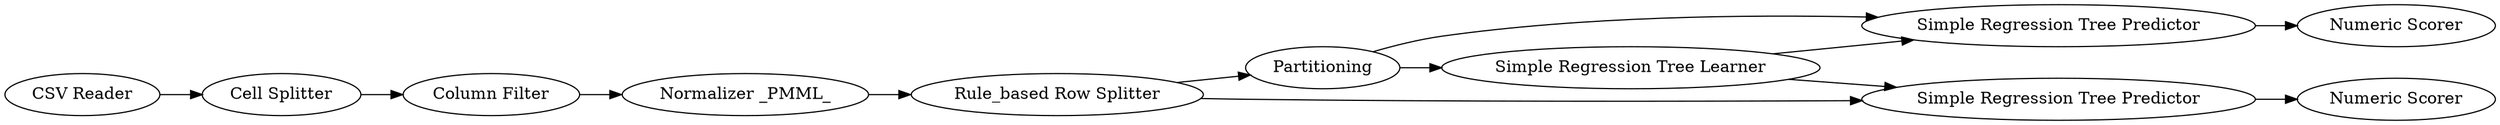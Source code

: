 digraph {
	1 [label="CSV Reader"]
	330 [label="Column Filter"]
	334 [label="Cell Splitter"]
	335 [label="Normalizer _PMML_"]
	336 [label=Partitioning]
	338 [label="Numeric Scorer"]
	339 [label="Simple Regression Tree Predictor"]
	340 [label="Simple Regression Tree Learner"]
	349 [label="Rule_based Row Splitter"]
	350 [label="Simple Regression Tree Predictor"]
	351 [label="Numeric Scorer"]
	1 -> 334
	330 -> 335
	334 -> 330
	335 -> 349
	336 -> 340
	336 -> 339
	339 -> 338
	340 -> 339
	340 -> 350
	349 -> 336
	349 -> 350
	350 -> 351
	rankdir=LR
}

